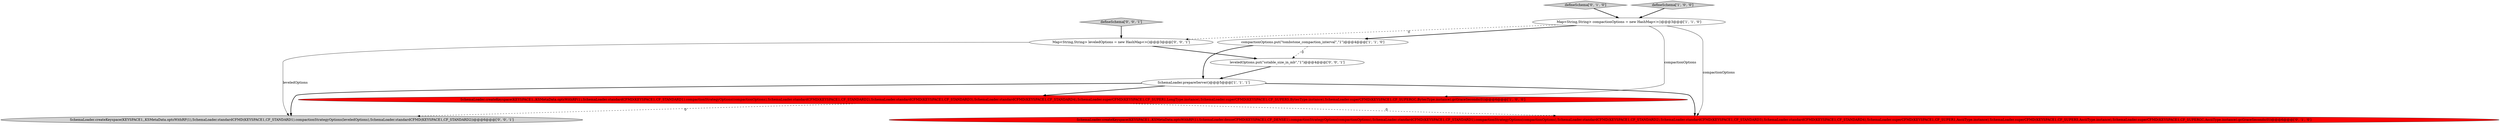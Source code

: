 digraph {
7 [style = filled, label = "SchemaLoader.createKeyspace(KEYSPACE1,,KSMetaData.optsWithRF(1),SchemaLoader.standardCFMD(KEYSPACE1,CF_STANDARD1).compactionStrategyOptions(leveledOptions),SchemaLoader.standardCFMD(KEYSPACE1,CF_STANDARD2))@@@6@@@['0', '0', '1']", fillcolor = lightgray, shape = ellipse image = "AAA0AAABBB3BBB"];
10 [style = filled, label = "leveledOptions.put(\"sstable_size_in_mb\",\"1\")@@@4@@@['0', '0', '1']", fillcolor = white, shape = ellipse image = "AAA0AAABBB3BBB"];
0 [style = filled, label = "Map<String,String> compactionOptions = new HashMap<>()@@@3@@@['1', '1', '0']", fillcolor = white, shape = ellipse image = "AAA0AAABBB1BBB"];
1 [style = filled, label = "SchemaLoader.createKeyspace(KEYSPACE1,,KSMetaData.optsWithRF(1),SchemaLoader.standardCFMD(KEYSPACE1,CF_STANDARD1).compactionStrategyOptions(compactionOptions),SchemaLoader.standardCFMD(KEYSPACE1,CF_STANDARD2),SchemaLoader.standardCFMD(KEYSPACE1,CF_STANDARD3),SchemaLoader.standardCFMD(KEYSPACE1,CF_STANDARD4),SchemaLoader.superCFMD(KEYSPACE1,CF_SUPER1,LongType.instance),SchemaLoader.superCFMD(KEYSPACE1,CF_SUPER5,BytesType.instance),SchemaLoader.superCFMD(KEYSPACE1,CF_SUPERGC,BytesType.instance).gcGraceSeconds(0))@@@6@@@['1', '0', '0']", fillcolor = red, shape = ellipse image = "AAA1AAABBB1BBB"];
2 [style = filled, label = "SchemaLoader.prepareServer()@@@5@@@['1', '1', '1']", fillcolor = white, shape = ellipse image = "AAA0AAABBB1BBB"];
5 [style = filled, label = "defineSchema['0', '1', '0']", fillcolor = lightgray, shape = diamond image = "AAA0AAABBB2BBB"];
4 [style = filled, label = "defineSchema['1', '0', '0']", fillcolor = lightgray, shape = diamond image = "AAA0AAABBB1BBB"];
8 [style = filled, label = "defineSchema['0', '0', '1']", fillcolor = lightgray, shape = diamond image = "AAA0AAABBB3BBB"];
9 [style = filled, label = "Map<String,String> leveledOptions = new HashMap<>()@@@3@@@['0', '0', '1']", fillcolor = white, shape = ellipse image = "AAA0AAABBB3BBB"];
6 [style = filled, label = "SchemaLoader.createKeyspace(KEYSPACE1,,KSMetaData.optsWithRF(1),SchemaLoader.denseCFMD(KEYSPACE1,CF_DENSE1).compactionStrategyOptions(compactionOptions),SchemaLoader.standardCFMD(KEYSPACE1,CF_STANDARD1).compactionStrategyOptions(compactionOptions),SchemaLoader.standardCFMD(KEYSPACE1,CF_STANDARD2),SchemaLoader.standardCFMD(KEYSPACE1,CF_STANDARD3),SchemaLoader.standardCFMD(KEYSPACE1,CF_STANDARD4),SchemaLoader.superCFMD(KEYSPACE1,CF_SUPER1,AsciiType.instance),SchemaLoader.superCFMD(KEYSPACE1,CF_SUPER5,AsciiType.instance),SchemaLoader.superCFMD(KEYSPACE1,CF_SUPERGC,AsciiType.instance).gcGraceSeconds(0))@@@6@@@['0', '1', '0']", fillcolor = red, shape = ellipse image = "AAA1AAABBB2BBB"];
3 [style = filled, label = "compactionOptions.put(\"tombstone_compaction_interval\",\"1\")@@@4@@@['1', '1', '0']", fillcolor = white, shape = ellipse image = "AAA0AAABBB1BBB"];
0->1 [style = solid, label="compactionOptions"];
0->3 [style = bold, label=""];
0->6 [style = solid, label="compactionOptions"];
10->2 [style = bold, label=""];
3->10 [style = dashed, label="0"];
2->7 [style = bold, label=""];
0->9 [style = dashed, label="0"];
9->10 [style = bold, label=""];
3->2 [style = bold, label=""];
5->0 [style = bold, label=""];
1->7 [style = dashed, label="0"];
9->7 [style = solid, label="leveledOptions"];
1->6 [style = dashed, label="0"];
2->6 [style = bold, label=""];
2->1 [style = bold, label=""];
4->0 [style = bold, label=""];
8->9 [style = bold, label=""];
}

